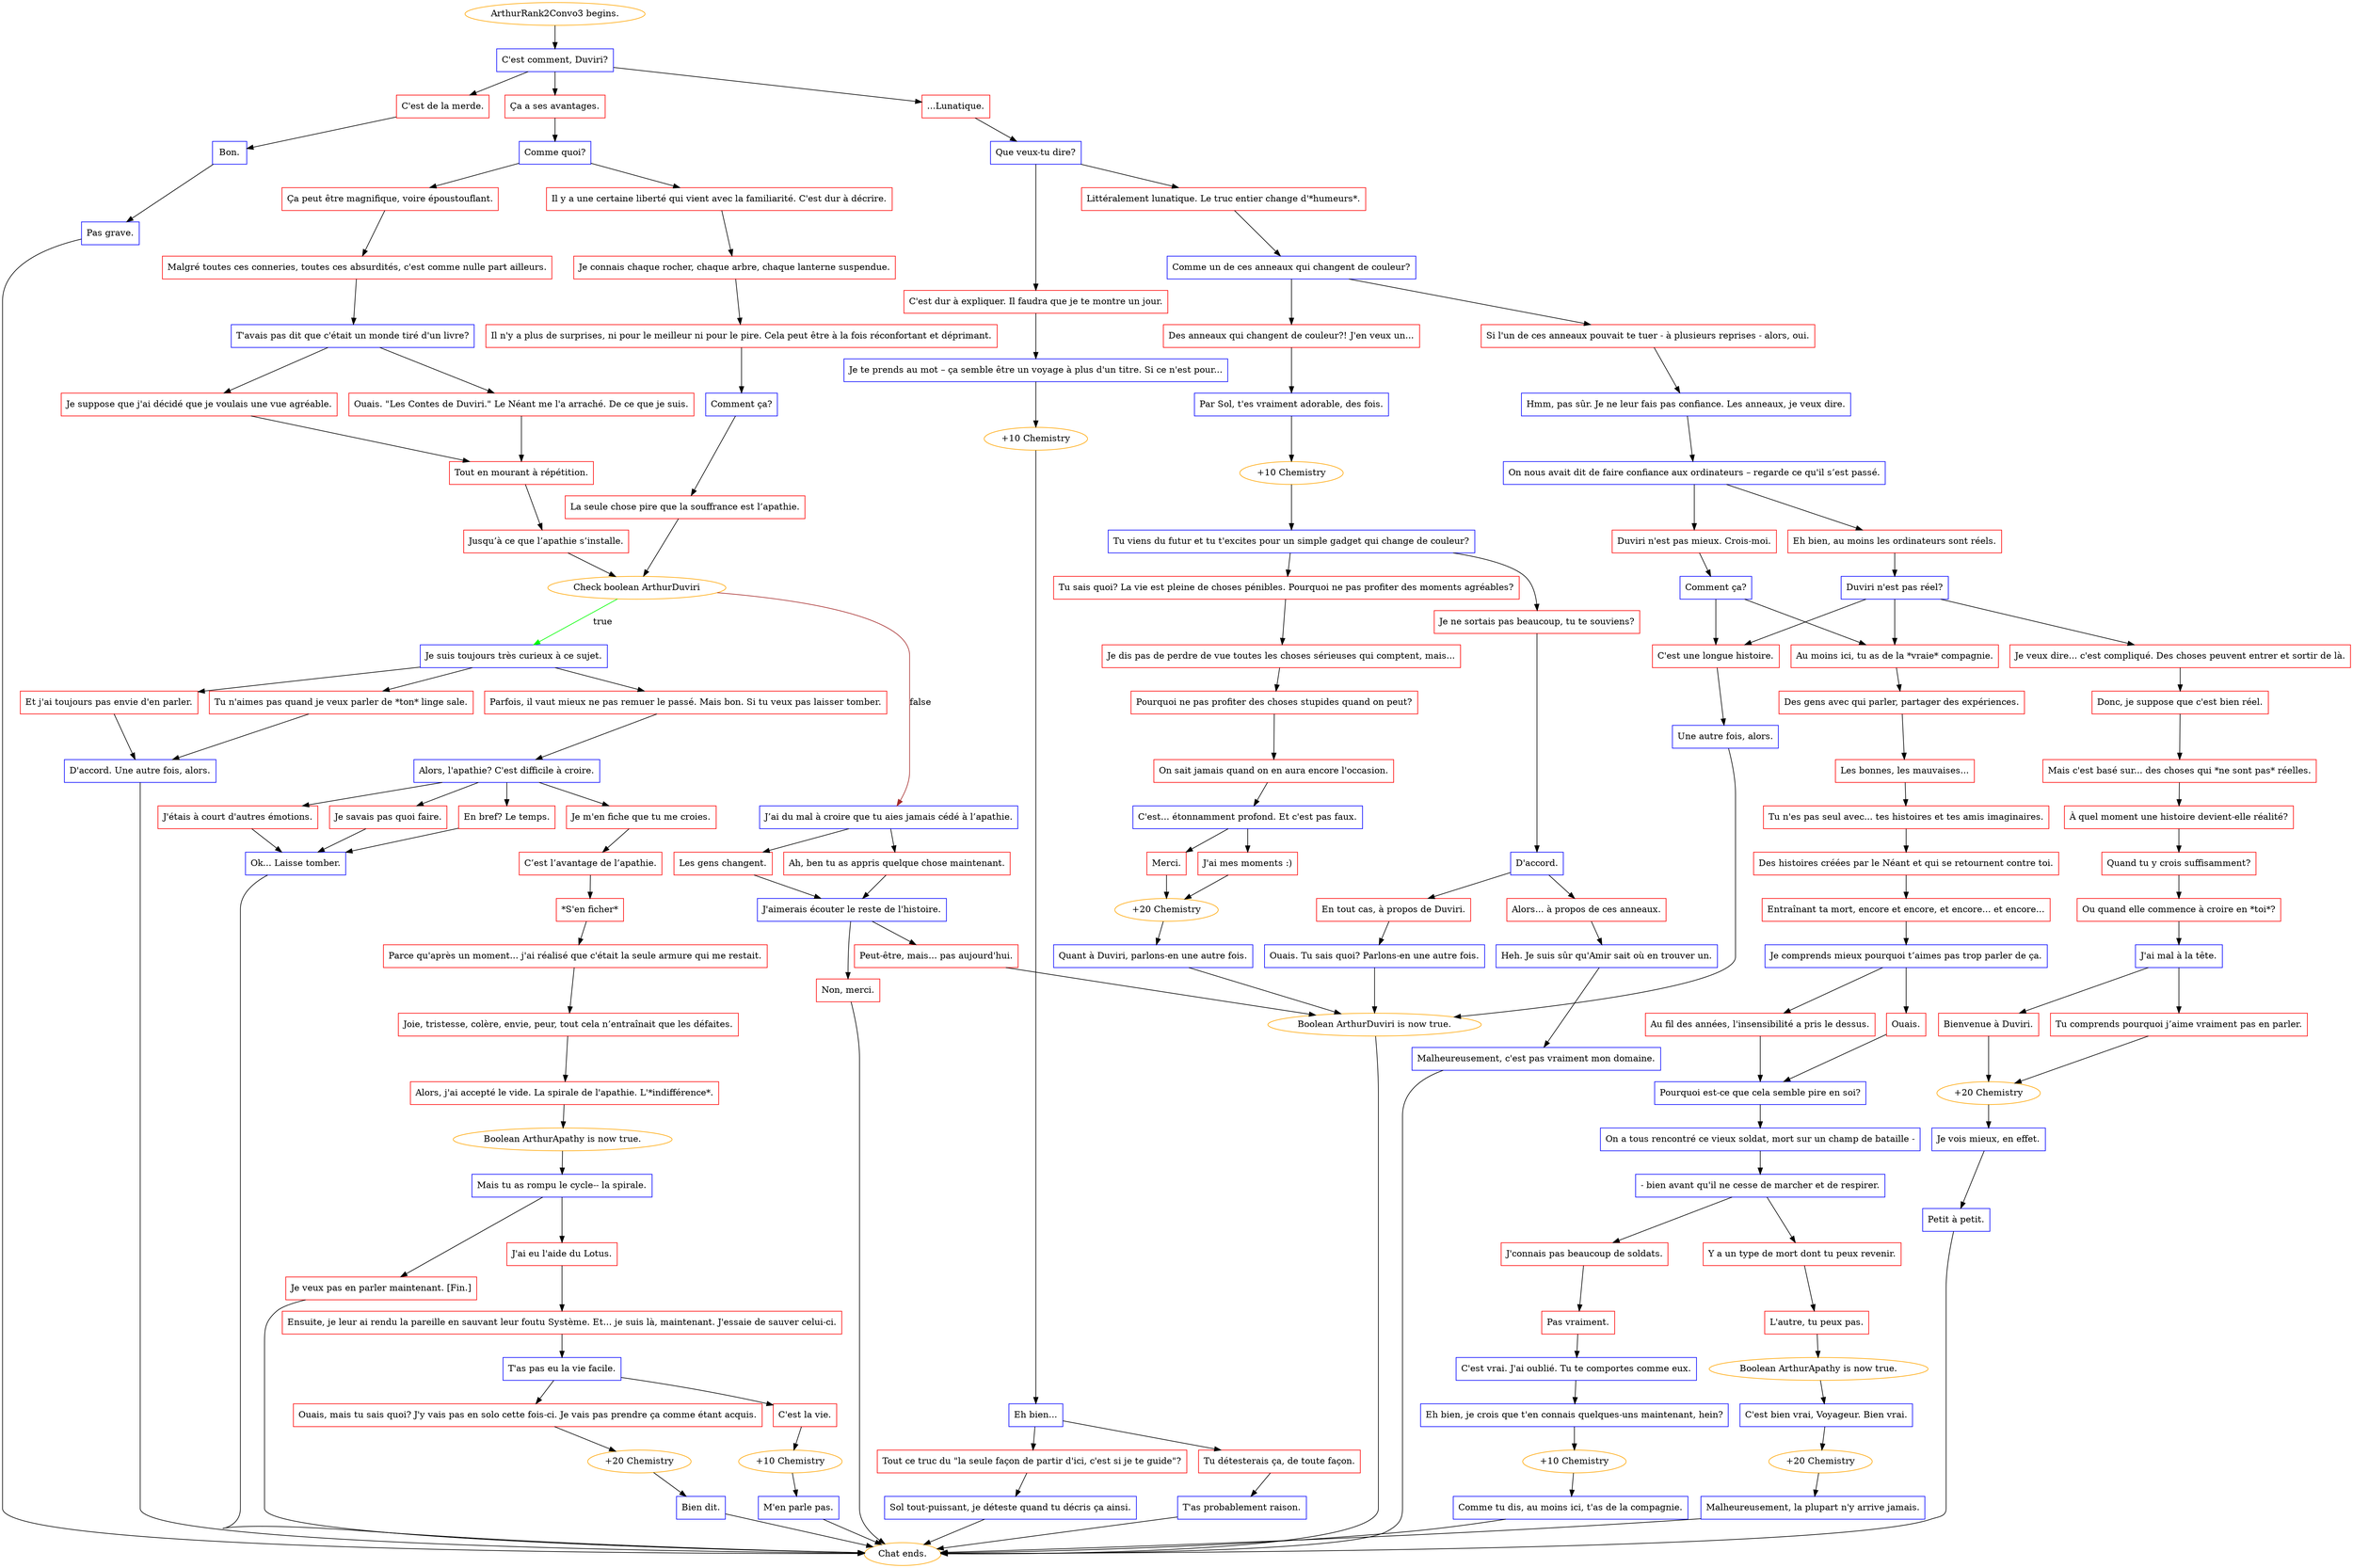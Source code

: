 digraph {
	"ArthurRank2Convo3 begins." [color=orange];
		"ArthurRank2Convo3 begins." -> j2691687385;
	j2691687385 [label="C'est comment, Duviri?",shape=box,color=blue];
		j2691687385 -> j1488495430;
		j2691687385 -> j236551450;
		j2691687385 -> j1311074614;
	j1488495430 [label="Ça a ses avantages.",shape=box,color=red];
		j1488495430 -> j3865624908;
	j236551450 [label="...Lunatique.",shape=box,color=red];
		j236551450 -> j4282766528;
	j1311074614 [label="C'est de la merde.",shape=box,color=red];
		j1311074614 -> j895145744;
	j3865624908 [label="Comme quoi?",shape=box,color=blue];
		j3865624908 -> j1258039827;
		j3865624908 -> j1974630189;
	j4282766528 [label="Que veux-tu dire?",shape=box,color=blue];
		j4282766528 -> j4067789784;
		j4282766528 -> j882955760;
	j895145744 [label="Bon.",shape=box,color=blue];
		j895145744 -> j3232915240;
	j1258039827 [label="Ça peut être magnifique, voire époustouflant.",shape=box,color=red];
		j1258039827 -> j1431446740;
	j1974630189 [label="Il y a une certaine liberté qui vient avec la familiarité. C'est dur à décrire.",shape=box,color=red];
		j1974630189 -> j1574294100;
	j4067789784 [label="Littéralement lunatique. Le truc entier change d'*humeurs*.",shape=box,color=red];
		j4067789784 -> j577662665;
	j882955760 [label="C'est dur à expliquer. Il faudra que je te montre un jour.",shape=box,color=red];
		j882955760 -> j2282593668;
	j3232915240 [label="Pas grave.",shape=box,color=blue];
		j3232915240 -> "Chat ends.";
	j1431446740 [label="Malgré toutes ces conneries, toutes ces absurdités, c'est comme nulle part ailleurs.",shape=box,color=red];
		j1431446740 -> j3054213982;
	j1574294100 [label="Je connais chaque rocher, chaque arbre, chaque lanterne suspendue.",shape=box,color=red];
		j1574294100 -> j2635174387;
	j577662665 [label="Comme un de ces anneaux qui changent de couleur?",shape=box,color=blue];
		j577662665 -> j1023389970;
		j577662665 -> j1633865896;
	j2282593668 [label="Je te prends au mot – ça semble être un voyage à plus d'un titre. Si ce n'est pour...",shape=box,color=blue];
		j2282593668 -> j3167164726;
	"Chat ends." [color=orange];
	j3054213982 [label="T'avais pas dit que c'était un monde tiré d'un livre?",shape=box,color=blue];
		j3054213982 -> j3595152636;
		j3054213982 -> j2639604818;
	j2635174387 [label="Il n'y a plus de surprises, ni pour le meilleur ni pour le pire. Cela peut être à la fois réconfortant et déprimant.",shape=box,color=red];
		j2635174387 -> j2420721906;
	j1023389970 [label="Si l'un de ces anneaux pouvait te tuer - à plusieurs reprises - alors, oui.",shape=box,color=red];
		j1023389970 -> j3272345617;
	j1633865896 [label="Des anneaux qui changent de couleur?! J'en veux un...",shape=box,color=red];
		j1633865896 -> j3734914175;
	j3167164726 [label="+10 Chemistry",color=orange];
		j3167164726 -> j2625424639;
	j3595152636 [label="Ouais. \"Les Contes de Duviri.\" Le Néant me l'a arraché. De ce que je suis.",shape=box,color=red];
		j3595152636 -> j1010081645;
	j2639604818 [label="Je suppose que j'ai décidé que je voulais une vue agréable.",shape=box,color=red];
		j2639604818 -> j1010081645;
	j2420721906 [label="Comment ça?",shape=box,color=blue];
		j2420721906 -> j363931673;
	j3272345617 [label="Hmm, pas sûr. Je ne leur fais pas confiance. Les anneaux, je veux dire.",shape=box,color=blue];
		j3272345617 -> j1145216625;
	j3734914175 [label="Par Sol, t'es vraiment adorable, des fois.",shape=box,color=blue];
		j3734914175 -> j288479571;
	j2625424639 [label="Eh bien...",shape=box,color=blue];
		j2625424639 -> j2804649920;
		j2625424639 -> j1046764104;
	j1010081645 [label="Tout en mourant à répétition.",shape=box,color=red];
		j1010081645 -> j4120899328;
	j363931673 [label="La seule chose pire que la souffrance est l’apathie.",shape=box,color=red];
		j363931673 -> j3977220178;
	j1145216625 [label="On nous avait dit de faire confiance aux ordinateurs – regarde ce qu'il s’est passé.",shape=box,color=blue];
		j1145216625 -> j1310946276;
		j1145216625 -> j74165208;
	j288479571 [label="+10 Chemistry",color=orange];
		j288479571 -> j2785574155;
	j2804649920 [label="Tu détesterais ça, de toute façon.",shape=box,color=red];
		j2804649920 -> j104192177;
	j1046764104 [label="Tout ce truc du \"la seule façon de partir d'ici, c'est si je te guide\"?",shape=box,color=red];
		j1046764104 -> j3512786832;
	j4120899328 [label="Jusqu’à ce que l’apathie s’installe.",shape=box,color=red];
		j4120899328 -> j3977220178;
	j3977220178 [label="Check boolean ArthurDuviri",color=orange];
		j3977220178 -> j4290011774 [label=true,color=green];
		j3977220178 -> j1758541745 [label=false,color=brown];
	j1310946276 [label="Duviri n'est pas mieux. Crois-moi.",shape=box,color=red];
		j1310946276 -> j2682701546;
	j74165208 [label="Eh bien, au moins les ordinateurs sont réels.",shape=box,color=red];
		j74165208 -> j2622905494;
	j2785574155 [label="Tu viens du futur et tu t'excites pour un simple gadget qui change de couleur?",shape=box,color=blue];
		j2785574155 -> j2553318868;
		j2785574155 -> j2318897172;
	j104192177 [label="T'as probablement raison.",shape=box,color=blue];
		j104192177 -> "Chat ends.";
	j3512786832 [label="Sol tout-puissant, je déteste quand tu décris ça ainsi.",shape=box,color=blue];
		j3512786832 -> "Chat ends.";
	j4290011774 [label="Je suis toujours très curieux à ce sujet.",shape=box,color=blue];
		j4290011774 -> j1402092006;
		j4290011774 -> j4194008260;
		j4290011774 -> j2563676990;
	j1758541745 [label="J’ai du mal à croire que tu aies jamais cédé à l’apathie.",shape=box,color=blue];
		j1758541745 -> j4244162321;
		j1758541745 -> j3143647496;
	j2682701546 [label="Comment ça?",shape=box,color=blue];
		j2682701546 -> j3453880642;
		j2682701546 -> j1663390689;
	j2622905494 [label="Duviri n'est pas réel?",shape=box,color=blue];
		j2622905494 -> j3453880642;
		j2622905494 -> j1663390689;
		j2622905494 -> j3022815276;
	j2553318868 [label="Tu sais quoi? La vie est pleine de choses pénibles. Pourquoi ne pas profiter des moments agréables?",shape=box,color=red];
		j2553318868 -> j3752370079;
	j2318897172 [label="Je ne sortais pas beaucoup, tu te souviens?",shape=box,color=red];
		j2318897172 -> j4230215492;
	j1402092006 [label="Et j'ai toujours pas envie d'en parler.",shape=box,color=red];
		j1402092006 -> j217261627;
	j4194008260 [label="Tu n'aimes pas quand je veux parler de *ton* linge sale.",shape=box,color=red];
		j4194008260 -> j217261627;
	j2563676990 [label="Parfois, il vaut mieux ne pas remuer le passé. Mais bon. Si tu veux pas laisser tomber.",shape=box,color=red];
		j2563676990 -> j577810902;
	j4244162321 [label="Ah, ben tu as appris quelque chose maintenant.",shape=box,color=red];
		j4244162321 -> j3991747548;
	j3143647496 [label="Les gens changent.",shape=box,color=red];
		j3143647496 -> j3991747548;
	j3453880642 [label="Au moins ici, tu as de la *vraie* compagnie.",shape=box,color=red];
		j3453880642 -> j3642503157;
	j1663390689 [label="C'est une longue histoire.",shape=box,color=red];
		j1663390689 -> j980487154;
	j3022815276 [label="Je veux dire... c'est compliqué. Des choses peuvent entrer et sortir de là.",shape=box,color=red];
		j3022815276 -> j2408413747;
	j3752370079 [label="Je dis pas de perdre de vue toutes les choses sérieuses qui comptent, mais...",shape=box,color=red];
		j3752370079 -> j441161754;
	j4230215492 [label="D'accord.",shape=box,color=blue];
		j4230215492 -> j1488556353;
		j4230215492 -> j3736728087;
	j217261627 [label="D'accord. Une autre fois, alors.",shape=box,color=blue];
		j217261627 -> "Chat ends.";
	j577810902 [label="Alors, l'apathie? C'est difficile à croire.",shape=box,color=blue];
		j577810902 -> j447295346;
		j577810902 -> j2273121736;
		j577810902 -> j3423286802;
		j577810902 -> j2408102622;
	j3991747548 [label="J'aimerais écouter le reste de l'histoire.",shape=box,color=blue];
		j3991747548 -> j1834153575;
		j3991747548 -> j3578722236;
	j3642503157 [label="Des gens avec qui parler, partager des expériences.",shape=box,color=red];
		j3642503157 -> j3161732420;
	j980487154 [label="Une autre fois, alors.",shape=box,color=blue];
		j980487154 -> j1992354670;
	j2408413747 [label="Donc, je suppose que c'est bien réel.",shape=box,color=red];
		j2408413747 -> j1958326779;
	j441161754 [label="Pourquoi ne pas profiter des choses stupides quand on peut?",shape=box,color=red];
		j441161754 -> j4270591065;
	j1488556353 [label="En tout cas, à propos de Duviri.",shape=box,color=red];
		j1488556353 -> j4027556710;
	j3736728087 [label="Alors... à propos de ces anneaux.",shape=box,color=red];
		j3736728087 -> j2554751803;
	j447295346 [label="En bref? Le temps.",shape=box,color=red];
		j447295346 -> j3390518720;
	j2273121736 [label="Je m'en fiche que tu me croies.",shape=box,color=red];
		j2273121736 -> j4069161026;
	j3423286802 [label="J'étais à court d'autres émotions.",shape=box,color=red];
		j3423286802 -> j3390518720;
	j2408102622 [label="Je savais pas quoi faire.",shape=box,color=red];
		j2408102622 -> j3390518720;
	j1834153575 [label="Peut-être, mais... pas aujourd'hui.",shape=box,color=red];
		j1834153575 -> j1992354670;
	j3578722236 [label="Non, merci.",shape=box,color=red];
		j3578722236 -> "Chat ends.";
	j3161732420 [label="Les bonnes, les mauvaises...",shape=box,color=red];
		j3161732420 -> j2464119398;
	j1992354670 [label="Boolean ArthurDuviri is now true.",color=orange];
		j1992354670 -> "Chat ends.";
	j1958326779 [label="Mais c'est basé sur... des choses qui *ne sont pas* réelles.",shape=box,color=red];
		j1958326779 -> j2324581766;
	j4270591065 [label="On sait jamais quand on en aura encore l'occasion.",shape=box,color=red];
		j4270591065 -> j3740510157;
	j4027556710 [label="Ouais. Tu sais quoi? Parlons-en une autre fois.",shape=box,color=blue];
		j4027556710 -> j1992354670;
	j2554751803 [label="Heh. Je suis sûr qu'Amir sait où en trouver un.",shape=box,color=blue];
		j2554751803 -> j2817900462;
	j3390518720 [label="Ok... Laisse tomber.",shape=box,color=blue];
		j3390518720 -> "Chat ends.";
	j4069161026 [label="C’est l’avantage de l’apathie.",shape=box,color=red];
		j4069161026 -> j3090072391;
	j2464119398 [label="Tu n'es pas seul avec... tes histoires et tes amis imaginaires.",shape=box,color=red];
		j2464119398 -> j3690243351;
	j2324581766 [label="À quel moment une histoire devient-elle réalité?",shape=box,color=red];
		j2324581766 -> j2527436448;
	j3740510157 [label="C'est... étonnamment profond. Et c'est pas faux.",shape=box,color=blue];
		j3740510157 -> j4255002221;
		j3740510157 -> j3198552566;
	j2817900462 [label="Malheureusement, c'est pas vraiment mon domaine.",shape=box,color=blue];
		j2817900462 -> "Chat ends.";
	j3090072391 [label="*S'en ficher*",shape=box,color=red];
		j3090072391 -> j2116116859;
	j3690243351 [label="Des histoires créées par le Néant et qui se retournent contre toi.",shape=box,color=red];
		j3690243351 -> j3332946998;
	j2527436448 [label="Quand tu y crois suffisamment?",shape=box,color=red];
		j2527436448 -> j1271840802;
	j4255002221 [label="Merci.",shape=box,color=red];
		j4255002221 -> j1883501058;
	j3198552566 [label="J'ai mes moments :)",shape=box,color=red];
		j3198552566 -> j1883501058;
	j2116116859 [label="Parce qu'après un moment... j'ai réalisé que c'était la seule armure qui me restait.",shape=box,color=red];
		j2116116859 -> j1561065147;
	j3332946998 [label="Entraînant ta mort, encore et encore, et encore... et encore...",shape=box,color=red];
		j3332946998 -> j3715698750;
	j1271840802 [label="Ou quand elle commence à croire en *toi*?",shape=box,color=red];
		j1271840802 -> j1908166025;
	j1883501058 [label="+20 Chemistry",color=orange];
		j1883501058 -> j618401911;
	j1561065147 [label="Joie, tristesse, colère, envie, peur, tout cela n’entraînait que les défaites.",shape=box,color=red];
		j1561065147 -> j4110775043;
	j3715698750 [label="Je comprends mieux pourquoi t’aimes pas trop parler de ça.",shape=box,color=blue];
		j3715698750 -> j2165207693;
		j3715698750 -> j3553483196;
	j1908166025 [label="J'ai mal à la tête.",shape=box,color=blue];
		j1908166025 -> j12951764;
		j1908166025 -> j981253101;
	j618401911 [label="Quant à Duviri, parlons-en une autre fois.",shape=box,color=blue];
		j618401911 -> j1992354670;
	j4110775043 [label="Alors, j'ai accepté le vide. La spirale de l'apathie. L'*indifférence*.",shape=box,color=red];
		j4110775043 -> j1056831799;
	j2165207693 [label="Ouais.",shape=box,color=red];
		j2165207693 -> j2733072683;
	j3553483196 [label="Au fil des années, l'insensibilité a pris le dessus.",shape=box,color=red];
		j3553483196 -> j2733072683;
	j12951764 [label="Bienvenue à Duviri.",shape=box,color=red];
		j12951764 -> j2444754002;
	j981253101 [label="Tu comprends pourquoi j’aime vraiment pas en parler.",shape=box,color=red];
		j981253101 -> j2444754002;
	j1056831799 [label="Boolean ArthurApathy is now true.",color=orange];
		j1056831799 -> j2703787270;
	j2733072683 [label="Pourquoi est-ce que cela semble pire en soi?",shape=box,color=blue];
		j2733072683 -> j1450921344;
	j2444754002 [label="+20 Chemistry",color=orange];
		j2444754002 -> j1066816642;
	j2703787270 [label="Mais tu as rompu le cycle-- la spirale.",shape=box,color=blue];
		j2703787270 -> j2777973911;
		j2703787270 -> j2751312354;
	j1450921344 [label="On a tous rencontré ce vieux soldat, mort sur un champ de bataille -",shape=box,color=blue];
		j1450921344 -> j3801293438;
	j1066816642 [label="Je vois mieux, en effet.",shape=box,color=blue];
		j1066816642 -> j1798203075;
	j2777973911 [label="J'ai eu l'aide du Lotus.",shape=box,color=red];
		j2777973911 -> j71872939;
	j2751312354 [label="Je veux pas en parler maintenant. [Fin.]",shape=box,color=red];
		j2751312354 -> "Chat ends.";
	j3801293438 [label="- bien avant qu'il ne cesse de marcher et de respirer.",shape=box,color=blue];
		j3801293438 -> j3778732110;
		j3801293438 -> j640134985;
	j1798203075 [label="Petit à petit.",shape=box,color=blue];
		j1798203075 -> "Chat ends.";
	j71872939 [label="Ensuite, je leur ai rendu la pareille en sauvant leur foutu Système. Et... je suis là, maintenant. J'essaie de sauver celui-ci.",shape=box,color=red];
		j71872939 -> j3528071032;
	j3778732110 [label="Y a un type de mort dont tu peux revenir.",shape=box,color=red];
		j3778732110 -> j2966684118;
	j640134985 [label="J'connais pas beaucoup de soldats.",shape=box,color=red];
		j640134985 -> j774167612;
	j3528071032 [label="T'as pas eu la vie facile.",shape=box,color=blue];
		j3528071032 -> j3941308553;
		j3528071032 -> j1339189835;
	j2966684118 [label="L'autre, tu peux pas.",shape=box,color=red];
		j2966684118 -> j4045657084;
	j774167612 [label="Pas vraiment.",shape=box,color=red];
		j774167612 -> j481106918;
	j3941308553 [label="C'est la vie.",shape=box,color=red];
		j3941308553 -> j266697829;
	j1339189835 [label="Ouais, mais tu sais quoi? J'y vais pas en solo cette fois-ci. Je vais pas prendre ça comme étant acquis.",shape=box,color=red];
		j1339189835 -> j192759930;
	j4045657084 [label="Boolean ArthurApathy is now true.",color=orange];
		j4045657084 -> j2933957147;
	j481106918 [label="C'est vrai. J'ai oublié. Tu te comportes comme eux.",shape=box,color=blue];
		j481106918 -> j970960489;
	j266697829 [label="+10 Chemistry",color=orange];
		j266697829 -> j4024904431;
	j192759930 [label="+20 Chemistry",color=orange];
		j192759930 -> j1945176491;
	j2933957147 [label="C'est bien vrai, Voyageur. Bien vrai.",shape=box,color=blue];
		j2933957147 -> j21304699;
	j970960489 [label="Eh bien, je crois que t'en connais quelques-uns maintenant, hein?",shape=box,color=blue];
		j970960489 -> j523664081;
	j4024904431 [label="M'en parle pas.",shape=box,color=blue];
		j4024904431 -> "Chat ends.";
	j1945176491 [label="Bien dit.",shape=box,color=blue];
		j1945176491 -> "Chat ends.";
	j21304699 [label="+20 Chemistry",color=orange];
		j21304699 -> j1023451383;
	j523664081 [label="+10 Chemistry",color=orange];
		j523664081 -> j1682268101;
	j1023451383 [label="Malheureusement, la plupart n'y arrive jamais.",shape=box,color=blue];
		j1023451383 -> "Chat ends.";
	j1682268101 [label="Comme tu dis, au moins ici, t'as de la compagnie.",shape=box,color=blue];
		j1682268101 -> "Chat ends.";
}